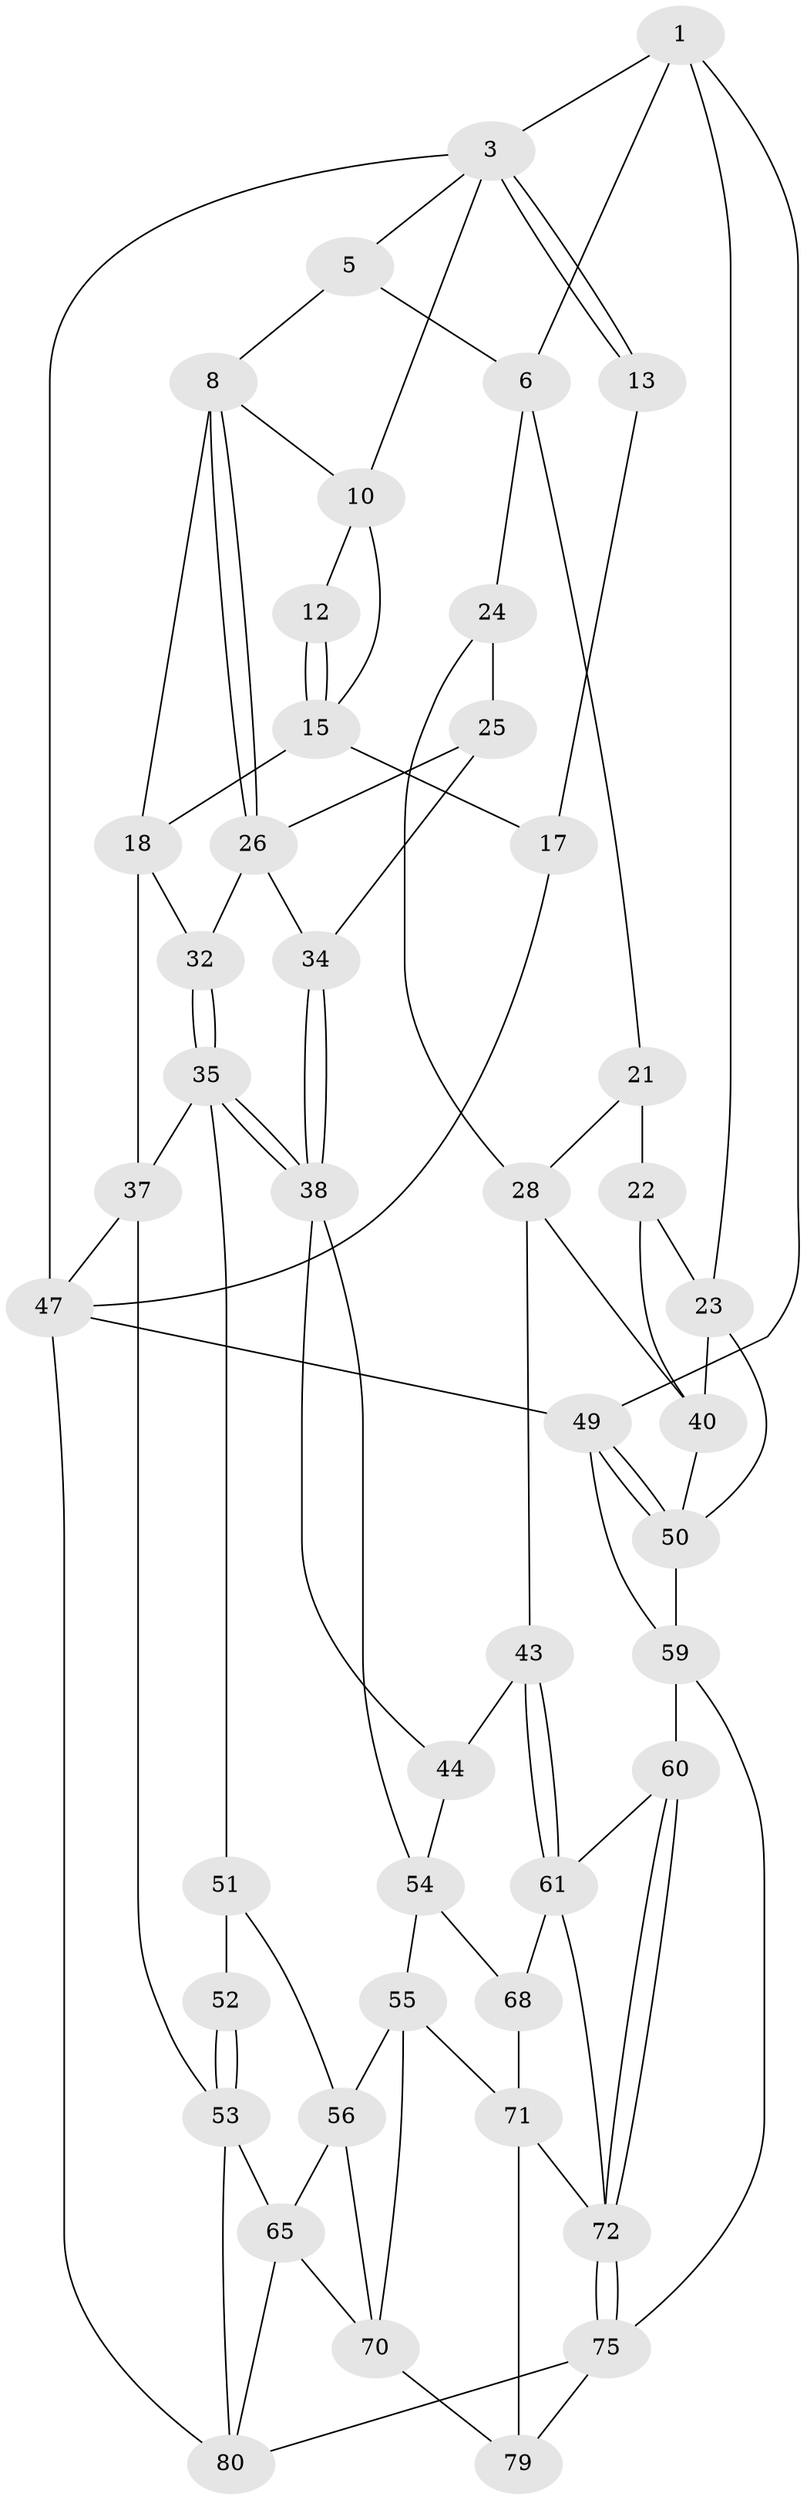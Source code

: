 // Generated by graph-tools (version 1.1) at 2025/24/03/03/25 07:24:33]
// undirected, 46 vertices, 94 edges
graph export_dot {
graph [start="1"]
  node [color=gray90,style=filled];
  1 [pos="+0.6080595005974353+0",super="+2"];
  3 [pos="+0+0",super="+4"];
  5 [pos="+0.5915789386349088+0",super="+7"];
  6 [pos="+0.6362407401930784+0.17236304520715318",super="+20"];
  8 [pos="+0.4395329038477154+0.19138381174603517",super="+9"];
  10 [pos="+0.3205732952156821+0.0918444638111338",super="+11"];
  12 [pos="+0.07903300741111785+0.11927759429900212"];
  13 [pos="+0+0",super="+14"];
  15 [pos="+0.11817155144909572+0.23945796275632855",super="+16"];
  17 [pos="+0+0.38061696672021145",super="+48"];
  18 [pos="+0.2733415025931187+0.32413675871710834",super="+19"];
  21 [pos="+0.7270671806657333+0.18970636904141927",super="+27"];
  22 [pos="+0.9487740932700914+0.10547635254165391",super="+30"];
  23 [pos="+1+0",super="+39"];
  24 [pos="+0.6321444642128047+0.33934760109505147",super="+29"];
  25 [pos="+0.531162939994918+0.36928504462178435",super="+33"];
  26 [pos="+0.45577744112730273+0.2949564155869189",super="+31"];
  28 [pos="+0.7047409709464616+0.4999394997853544",super="+42"];
  32 [pos="+0.31369879352125013+0.38372385920129"];
  34 [pos="+0.4273661873470409+0.5328293507024023"];
  35 [pos="+0.29450814382303764+0.5192141359176701",super="+36"];
  37 [pos="+0.16429620232714362+0.49898544715692106",super="+46"];
  38 [pos="+0.4250436095532766+0.5389059917492707",super="+45"];
  40 [pos="+0.9978862845576084+0.5225303526706988",super="+41"];
  43 [pos="+0.6689439231453094+0.6071808690577735"];
  44 [pos="+0.610396447764111+0.6085275357428073"];
  47 [pos="+0+0.7640465427276487",super="+63"];
  49 [pos="+1+1"];
  50 [pos="+1+1",super="+58"];
  51 [pos="+0.2244255807280294+0.557625699573333",super="+57"];
  52 [pos="+0.15311845861284581+0.6789457037818014"];
  53 [pos="+0.043699591309022845+0.791329624624888",super="+66"];
  54 [pos="+0.4198690626196555+0.678740188783827",super="+62"];
  55 [pos="+0.3869244835345903+0.7055024743994397",super="+69"];
  56 [pos="+0.2822690620494329+0.7062654026502965",super="+64"];
  59 [pos="+0.7990600682390055+0.7159657171498782",super="+74"];
  60 [pos="+0.7145867252913317+0.6862610554246139"];
  61 [pos="+0.6937998641417573+0.665994891002223",super="+67"];
  65 [pos="+0.15652183653995858+0.8211917583393757",super="+77"];
  68 [pos="+0.5371128552525108+0.7975351813967577"];
  70 [pos="+0.3398292306960385+0.8280792201304489",super="+76"];
  71 [pos="+0.3976025740754485+0.8304935159220512",super="+78"];
  72 [pos="+0.6415345117622011+1",super="+73"];
  75 [pos="+0.695088470372656+1",super="+82"];
  79 [pos="+0.3298340147708+0.9341118305294477"];
  80 [pos="+0.14772370098358975+1",super="+81"];
  1 -- 6;
  1 -- 3;
  1 -- 23;
  1 -- 49;
  3 -- 13;
  3 -- 13;
  3 -- 5;
  3 -- 47;
  3 -- 10;
  5 -- 8;
  5 -- 6;
  6 -- 24;
  6 -- 21;
  8 -- 26;
  8 -- 26;
  8 -- 10;
  8 -- 18;
  10 -- 15;
  10 -- 12;
  12 -- 15;
  12 -- 15;
  13 -- 17 [weight=2];
  15 -- 17;
  15 -- 18;
  17 -- 47;
  18 -- 32;
  18 -- 37;
  21 -- 22 [weight=2];
  21 -- 28;
  22 -- 23;
  22 -- 40;
  23 -- 40;
  23 -- 50;
  24 -- 25 [weight=2];
  24 -- 28;
  25 -- 26;
  25 -- 34;
  26 -- 32;
  26 -- 34;
  28 -- 40;
  28 -- 43;
  32 -- 35;
  32 -- 35;
  34 -- 38;
  34 -- 38;
  35 -- 38;
  35 -- 38;
  35 -- 51;
  35 -- 37;
  37 -- 53;
  37 -- 47;
  38 -- 54;
  38 -- 44;
  40 -- 50;
  43 -- 44;
  43 -- 61;
  43 -- 61;
  44 -- 54;
  47 -- 80;
  47 -- 49;
  49 -- 50;
  49 -- 50;
  49 -- 59;
  50 -- 59;
  51 -- 52 [weight=2];
  51 -- 56;
  52 -- 53;
  52 -- 53;
  53 -- 80;
  53 -- 65;
  54 -- 55;
  54 -- 68;
  55 -- 56;
  55 -- 71;
  55 -- 70;
  56 -- 65;
  56 -- 70;
  59 -- 60;
  59 -- 75;
  60 -- 61;
  60 -- 72;
  60 -- 72;
  61 -- 72;
  61 -- 68;
  65 -- 80;
  65 -- 70;
  68 -- 71;
  70 -- 79;
  71 -- 79;
  71 -- 72;
  72 -- 75;
  72 -- 75;
  75 -- 79;
  75 -- 80;
}
